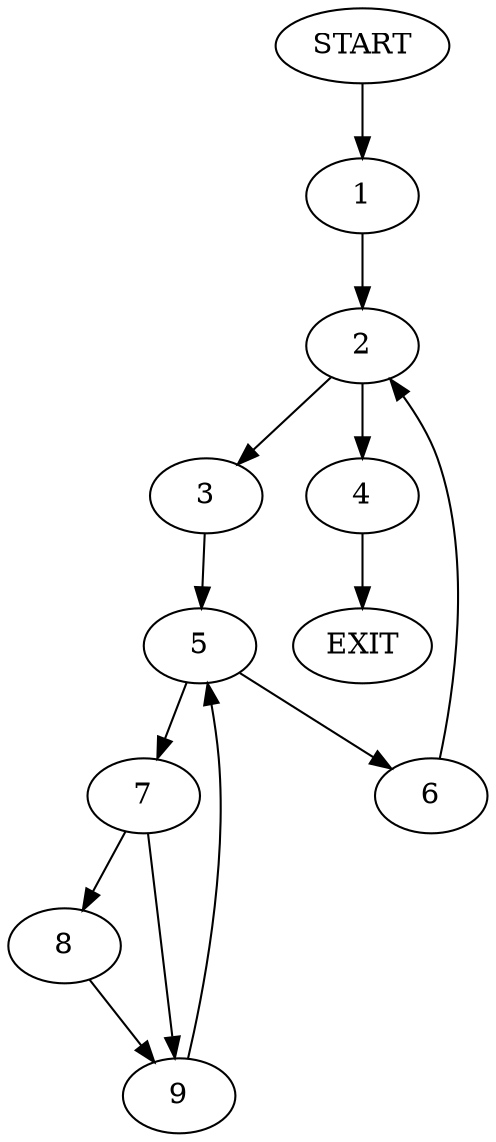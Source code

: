 digraph {
0 [label="START"]
10 [label="EXIT"]
0 -> 1
1 -> 2
2 -> 3
2 -> 4
4 -> 10
3 -> 5
5 -> 6
5 -> 7
7 -> 8
7 -> 9
6 -> 2
8 -> 9
9 -> 5
}
